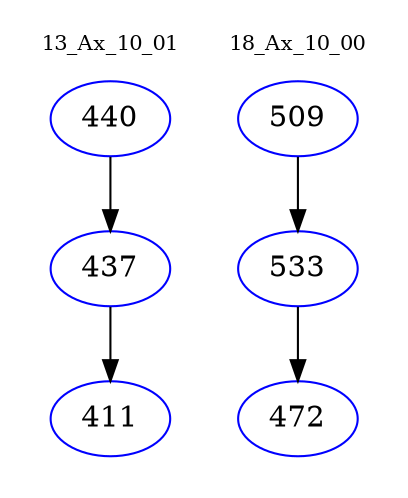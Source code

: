 digraph{
subgraph cluster_0 {
color = white
label = "13_Ax_10_01";
fontsize=10;
T0_440 [label="440", color="blue"]
T0_440 -> T0_437 [color="black"]
T0_437 [label="437", color="blue"]
T0_437 -> T0_411 [color="black"]
T0_411 [label="411", color="blue"]
}
subgraph cluster_1 {
color = white
label = "18_Ax_10_00";
fontsize=10;
T1_509 [label="509", color="blue"]
T1_509 -> T1_533 [color="black"]
T1_533 [label="533", color="blue"]
T1_533 -> T1_472 [color="black"]
T1_472 [label="472", color="blue"]
}
}
